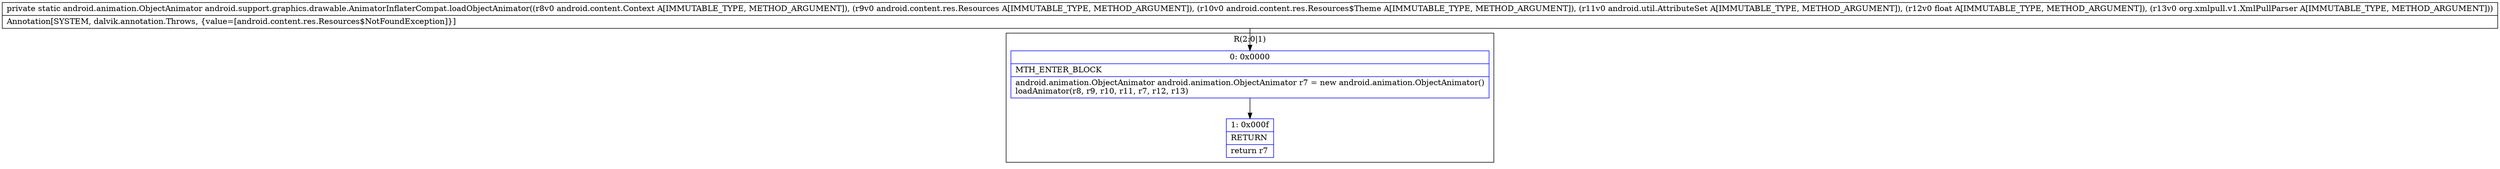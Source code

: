 digraph "CFG forandroid.support.graphics.drawable.AnimatorInflaterCompat.loadObjectAnimator(Landroid\/content\/Context;Landroid\/content\/res\/Resources;Landroid\/content\/res\/Resources$Theme;Landroid\/util\/AttributeSet;FLorg\/xmlpull\/v1\/XmlPullParser;)Landroid\/animation\/ObjectAnimator;" {
subgraph cluster_Region_707796652 {
label = "R(2:0|1)";
node [shape=record,color=blue];
Node_0 [shape=record,label="{0\:\ 0x0000|MTH_ENTER_BLOCK\l|android.animation.ObjectAnimator android.animation.ObjectAnimator r7 = new android.animation.ObjectAnimator()\lloadAnimator(r8, r9, r10, r11, r7, r12, r13)\l}"];
Node_1 [shape=record,label="{1\:\ 0x000f|RETURN\l|return r7\l}"];
}
MethodNode[shape=record,label="{private static android.animation.ObjectAnimator android.support.graphics.drawable.AnimatorInflaterCompat.loadObjectAnimator((r8v0 android.content.Context A[IMMUTABLE_TYPE, METHOD_ARGUMENT]), (r9v0 android.content.res.Resources A[IMMUTABLE_TYPE, METHOD_ARGUMENT]), (r10v0 android.content.res.Resources$Theme A[IMMUTABLE_TYPE, METHOD_ARGUMENT]), (r11v0 android.util.AttributeSet A[IMMUTABLE_TYPE, METHOD_ARGUMENT]), (r12v0 float A[IMMUTABLE_TYPE, METHOD_ARGUMENT]), (r13v0 org.xmlpull.v1.XmlPullParser A[IMMUTABLE_TYPE, METHOD_ARGUMENT]))  | Annotation[SYSTEM, dalvik.annotation.Throws, \{value=[android.content.res.Resources$NotFoundException]\}]\l}"];
MethodNode -> Node_0;
Node_0 -> Node_1;
}

